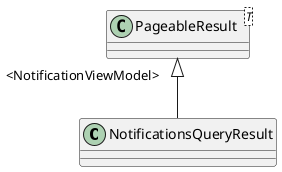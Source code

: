 @startuml
class NotificationsQueryResult {
}
class "PageableResult"<T> {
}
"PageableResult" "<NotificationViewModel>" <|-- NotificationsQueryResult
@enduml
